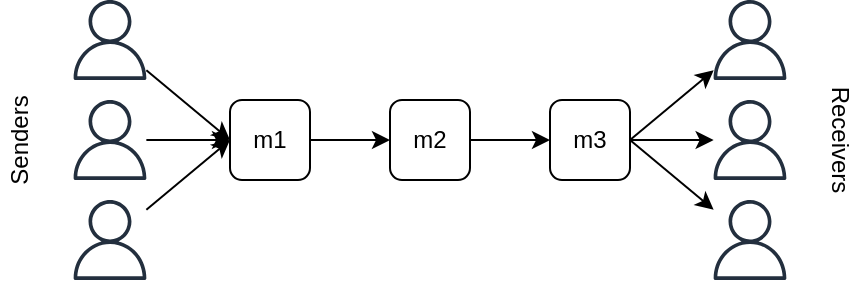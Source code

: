 <mxfile version="12.6.5" type="device"><diagram id="5HIGZLFfV9cpcyIGk_aW" name="Page-1"><mxGraphModel dx="1106" dy="779" grid="1" gridSize="10" guides="1" tooltips="1" connect="1" arrows="1" fold="1" page="1" pageScale="1" pageWidth="827" pageHeight="1169" math="0" shadow="0"><root><mxCell id="0"/><mxCell id="1" parent="0"/><mxCell id="khrgKPgNnqTpxo7_-G0t-18" style="edgeStyle=none;rounded=0;orthogonalLoop=1;jettySize=auto;html=1;exitX=1;exitY=0.5;exitDx=0;exitDy=0;" edge="1" parent="1" source="khrgKPgNnqTpxo7_-G0t-1" target="khrgKPgNnqTpxo7_-G0t-2"><mxGeometry relative="1" as="geometry"/></mxCell><mxCell id="khrgKPgNnqTpxo7_-G0t-1" value="m1" style="rounded=1;whiteSpace=wrap;html=1;" vertex="1" parent="1"><mxGeometry x="200" y="200" width="40" height="40" as="geometry"/></mxCell><mxCell id="khrgKPgNnqTpxo7_-G0t-19" style="edgeStyle=none;rounded=0;orthogonalLoop=1;jettySize=auto;html=1;exitX=1;exitY=0.5;exitDx=0;exitDy=0;" edge="1" parent="1" source="khrgKPgNnqTpxo7_-G0t-2" target="khrgKPgNnqTpxo7_-G0t-4"><mxGeometry relative="1" as="geometry"/></mxCell><mxCell id="khrgKPgNnqTpxo7_-G0t-2" value="m2" style="rounded=1;whiteSpace=wrap;html=1;" vertex="1" parent="1"><mxGeometry x="280" y="200" width="40" height="40" as="geometry"/></mxCell><mxCell id="khrgKPgNnqTpxo7_-G0t-14" style="edgeStyle=none;rounded=0;orthogonalLoop=1;jettySize=auto;html=1;exitX=1;exitY=0.5;exitDx=0;exitDy=0;" edge="1" parent="1" source="khrgKPgNnqTpxo7_-G0t-4" target="khrgKPgNnqTpxo7_-G0t-11"><mxGeometry relative="1" as="geometry"/></mxCell><mxCell id="khrgKPgNnqTpxo7_-G0t-16" style="edgeStyle=none;rounded=0;orthogonalLoop=1;jettySize=auto;html=1;exitX=1;exitY=0.5;exitDx=0;exitDy=0;" edge="1" parent="1" source="khrgKPgNnqTpxo7_-G0t-4" target="khrgKPgNnqTpxo7_-G0t-12"><mxGeometry relative="1" as="geometry"/></mxCell><mxCell id="khrgKPgNnqTpxo7_-G0t-17" style="edgeStyle=none;rounded=0;orthogonalLoop=1;jettySize=auto;html=1;exitX=1;exitY=0.5;exitDx=0;exitDy=0;" edge="1" parent="1" source="khrgKPgNnqTpxo7_-G0t-4" target="khrgKPgNnqTpxo7_-G0t-13"><mxGeometry relative="1" as="geometry"/></mxCell><mxCell id="khrgKPgNnqTpxo7_-G0t-4" value="m3" style="rounded=1;whiteSpace=wrap;html=1;" vertex="1" parent="1"><mxGeometry x="360" y="200" width="40" height="40" as="geometry"/></mxCell><mxCell id="khrgKPgNnqTpxo7_-G0t-8" style="rounded=0;orthogonalLoop=1;jettySize=auto;html=1;entryX=0;entryY=0.5;entryDx=0;entryDy=0;" edge="1" parent="1" source="khrgKPgNnqTpxo7_-G0t-5" target="khrgKPgNnqTpxo7_-G0t-1"><mxGeometry relative="1" as="geometry"/></mxCell><mxCell id="khrgKPgNnqTpxo7_-G0t-5" value="" style="outlineConnect=0;fontColor=#232F3E;gradientColor=none;fillColor=#232F3E;strokeColor=none;dashed=0;verticalLabelPosition=bottom;verticalAlign=top;align=center;html=1;fontSize=12;fontStyle=0;aspect=fixed;pointerEvents=1;shape=mxgraph.aws4.user;" vertex="1" parent="1"><mxGeometry x="120" y="150" width="40" height="40" as="geometry"/></mxCell><mxCell id="khrgKPgNnqTpxo7_-G0t-9" style="edgeStyle=none;rounded=0;orthogonalLoop=1;jettySize=auto;html=1;" edge="1" parent="1" source="khrgKPgNnqTpxo7_-G0t-6" target="khrgKPgNnqTpxo7_-G0t-1"><mxGeometry relative="1" as="geometry"/></mxCell><mxCell id="khrgKPgNnqTpxo7_-G0t-6" value="" style="outlineConnect=0;fontColor=#232F3E;gradientColor=none;fillColor=#232F3E;strokeColor=none;dashed=0;verticalLabelPosition=bottom;verticalAlign=top;align=center;html=1;fontSize=12;fontStyle=0;aspect=fixed;pointerEvents=1;shape=mxgraph.aws4.user;" vertex="1" parent="1"><mxGeometry x="120" y="200" width="40" height="40" as="geometry"/></mxCell><mxCell id="khrgKPgNnqTpxo7_-G0t-10" style="edgeStyle=none;rounded=0;orthogonalLoop=1;jettySize=auto;html=1;entryX=0;entryY=0.5;entryDx=0;entryDy=0;" edge="1" parent="1" source="khrgKPgNnqTpxo7_-G0t-7" target="khrgKPgNnqTpxo7_-G0t-1"><mxGeometry relative="1" as="geometry"/></mxCell><mxCell id="khrgKPgNnqTpxo7_-G0t-7" value="" style="outlineConnect=0;fontColor=#232F3E;gradientColor=none;fillColor=#232F3E;strokeColor=none;dashed=0;verticalLabelPosition=bottom;verticalAlign=top;align=center;html=1;fontSize=12;fontStyle=0;aspect=fixed;pointerEvents=1;shape=mxgraph.aws4.user;" vertex="1" parent="1"><mxGeometry x="120" y="250" width="40" height="40" as="geometry"/></mxCell><mxCell id="khrgKPgNnqTpxo7_-G0t-11" value="" style="outlineConnect=0;fontColor=#232F3E;gradientColor=none;fillColor=#232F3E;strokeColor=none;dashed=0;verticalLabelPosition=bottom;verticalAlign=top;align=center;html=1;fontSize=12;fontStyle=0;aspect=fixed;pointerEvents=1;shape=mxgraph.aws4.user;" vertex="1" parent="1"><mxGeometry x="440" y="150" width="40" height="40" as="geometry"/></mxCell><mxCell id="khrgKPgNnqTpxo7_-G0t-12" value="" style="outlineConnect=0;fontColor=#232F3E;gradientColor=none;fillColor=#232F3E;strokeColor=none;dashed=0;verticalLabelPosition=bottom;verticalAlign=top;align=center;html=1;fontSize=12;fontStyle=0;aspect=fixed;pointerEvents=1;shape=mxgraph.aws4.user;" vertex="1" parent="1"><mxGeometry x="440" y="200" width="40" height="40" as="geometry"/></mxCell><mxCell id="khrgKPgNnqTpxo7_-G0t-13" value="" style="outlineConnect=0;fontColor=#232F3E;gradientColor=none;fillColor=#232F3E;strokeColor=none;dashed=0;verticalLabelPosition=bottom;verticalAlign=top;align=center;html=1;fontSize=12;fontStyle=0;aspect=fixed;pointerEvents=1;shape=mxgraph.aws4.user;" vertex="1" parent="1"><mxGeometry x="440" y="250" width="40" height="40" as="geometry"/></mxCell><mxCell id="khrgKPgNnqTpxo7_-G0t-20" value="Senders" style="text;html=1;strokeColor=none;fillColor=none;align=center;verticalAlign=middle;whiteSpace=wrap;rounded=0;rotation=-90;" vertex="1" parent="1"><mxGeometry x="70" y="210" width="50" height="20" as="geometry"/></mxCell><mxCell id="khrgKPgNnqTpxo7_-G0t-21" value="Receivers" style="text;html=1;strokeColor=none;fillColor=none;align=center;verticalAlign=middle;whiteSpace=wrap;rounded=0;rotation=90;" vertex="1" parent="1"><mxGeometry x="480" y="210" width="50" height="20" as="geometry"/></mxCell></root></mxGraphModel></diagram></mxfile>